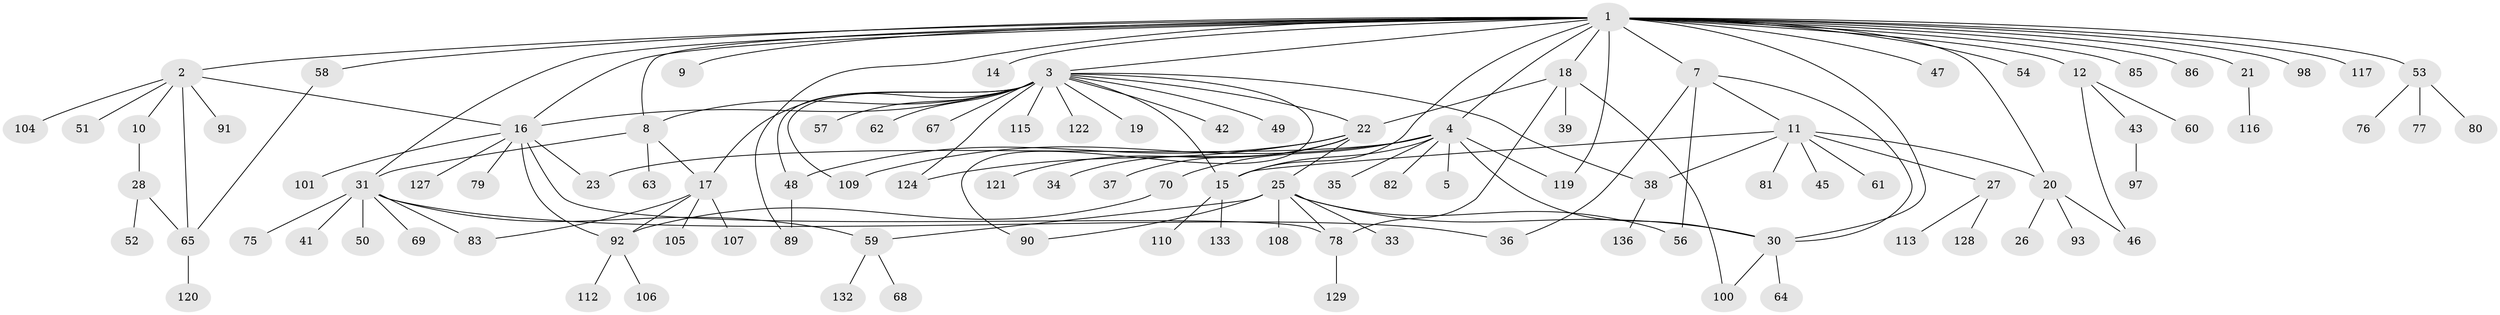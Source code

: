 // Generated by graph-tools (version 1.1) at 2025/23/03/03/25 07:23:53]
// undirected, 104 vertices, 136 edges
graph export_dot {
graph [start="1"]
  node [color=gray90,style=filled];
  1 [super="+6"];
  2 [super="+125"];
  3 [super="+29"];
  4 [super="+131"];
  5;
  7 [super="+102"];
  8 [super="+126"];
  9;
  10;
  11 [super="+74"];
  12 [super="+13"];
  14;
  15 [super="+72"];
  16 [super="+66"];
  17 [super="+103"];
  18 [super="+87"];
  19 [super="+118"];
  20 [super="+24"];
  21;
  22 [super="+99"];
  23 [super="+71"];
  25 [super="+137"];
  26 [super="+88"];
  27 [super="+32"];
  28 [super="+95"];
  30 [super="+44"];
  31 [super="+123"];
  33;
  34;
  35;
  36;
  37;
  38 [super="+40"];
  39;
  41;
  42;
  43;
  45;
  46;
  47;
  48;
  49;
  50 [super="+94"];
  51;
  52 [super="+55"];
  53 [super="+134"];
  54;
  56;
  57;
  58;
  59 [super="+73"];
  60 [super="+114"];
  61;
  62;
  63;
  64;
  65 [super="+84"];
  67;
  68;
  69;
  70;
  75;
  76;
  77;
  78;
  79;
  80;
  81;
  82;
  83;
  85;
  86;
  89;
  90;
  91;
  92 [super="+96"];
  93;
  97;
  98 [super="+111"];
  100 [super="+135"];
  101;
  104;
  105;
  106;
  107;
  108;
  109;
  110;
  112;
  113;
  115;
  116 [super="+130"];
  117;
  119;
  120;
  121;
  122;
  124;
  127;
  128;
  129;
  132;
  133;
  136;
  1 -- 2;
  1 -- 3;
  1 -- 4;
  1 -- 7;
  1 -- 8;
  1 -- 9;
  1 -- 12;
  1 -- 14;
  1 -- 15;
  1 -- 16;
  1 -- 18;
  1 -- 20;
  1 -- 47;
  1 -- 53;
  1 -- 58;
  1 -- 86;
  1 -- 89;
  1 -- 98;
  1 -- 117;
  1 -- 85;
  1 -- 119;
  1 -- 21;
  1 -- 54;
  1 -- 31;
  1 -- 30;
  2 -- 10;
  2 -- 51;
  2 -- 65;
  2 -- 91;
  2 -- 104;
  2 -- 16;
  3 -- 8;
  3 -- 17;
  3 -- 19;
  3 -- 22;
  3 -- 57;
  3 -- 67;
  3 -- 90;
  3 -- 122;
  3 -- 38;
  3 -- 42;
  3 -- 109;
  3 -- 16;
  3 -- 48;
  3 -- 49;
  3 -- 115;
  3 -- 124;
  3 -- 62;
  3 -- 15;
  4 -- 5;
  4 -- 23;
  4 -- 30;
  4 -- 35;
  4 -- 70;
  4 -- 82;
  4 -- 119;
  4 -- 109;
  4 -- 15;
  7 -- 11;
  7 -- 56;
  7 -- 36;
  7 -- 30;
  8 -- 31;
  8 -- 63;
  8 -- 17;
  10 -- 28;
  11 -- 20;
  11 -- 27;
  11 -- 45;
  11 -- 61;
  11 -- 15;
  11 -- 81;
  11 -- 38;
  12 -- 46;
  12 -- 43;
  12 -- 60;
  15 -- 133;
  15 -- 110;
  16 -- 23;
  16 -- 78;
  16 -- 101;
  16 -- 92;
  16 -- 79;
  16 -- 127;
  17 -- 83;
  17 -- 92;
  17 -- 107;
  17 -- 105;
  18 -- 22;
  18 -- 39;
  18 -- 78;
  18 -- 100;
  20 -- 26;
  20 -- 46;
  20 -- 93;
  21 -- 116;
  22 -- 25;
  22 -- 34;
  22 -- 37;
  22 -- 48;
  22 -- 124;
  22 -- 121;
  25 -- 30;
  25 -- 33;
  25 -- 59;
  25 -- 78;
  25 -- 90;
  25 -- 108;
  25 -- 56;
  27 -- 113;
  27 -- 128;
  28 -- 52;
  28 -- 65;
  30 -- 100;
  30 -- 64;
  31 -- 36;
  31 -- 41;
  31 -- 50;
  31 -- 59;
  31 -- 69;
  31 -- 75;
  31 -- 83 [weight=2];
  38 -- 136;
  43 -- 97;
  48 -- 89;
  53 -- 76;
  53 -- 77;
  53 -- 80;
  58 -- 65;
  59 -- 68;
  59 -- 132;
  65 -- 120;
  70 -- 92;
  78 -- 129;
  92 -- 106;
  92 -- 112;
}
